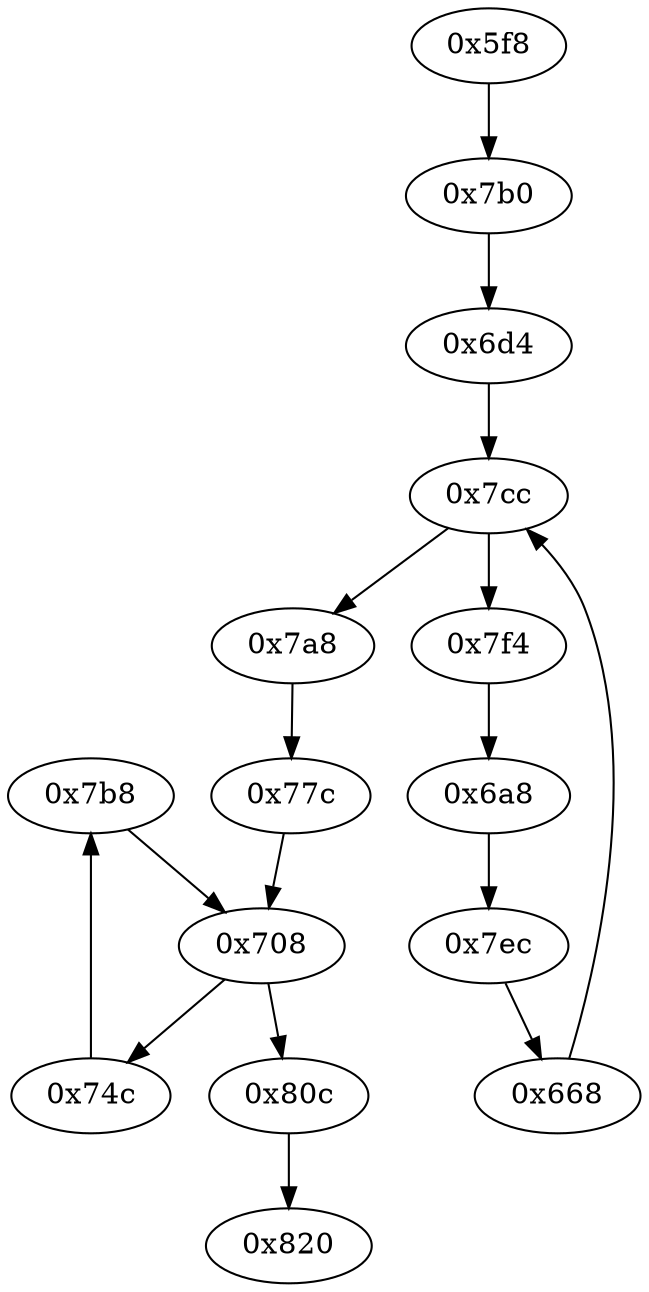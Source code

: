 strict digraph "" {
	"0x7b8"	 [opcode="[u'ldr', u'ldr', u'add', u'mov', u'b']"];
	"0x708"	 [opcode="[u'ldr', u'str', u'str', u'ldr', u'ldrb', u'ldr', u'ldr', u'ldr', u'cmp', u'mov', u'b']"];
	"0x7b8" -> "0x708";
	"0x820"	 [opcode="[u'mov', u'sub', u'pop']"];
	"0x77c"	 [opcode="[u'ldr', u'mov', u'mov', u'b']"];
	"0x77c" -> "0x708";
	"0x668"	 [opcode="[u'ldr', u'ldr', u'mov', u'b']"];
	"0x7cc"	 [opcode="[u'str', u'str', u'ldr', u'ldr', u'ldr', u'cmp', u'mov', u'b']"];
	"0x668" -> "0x7cc";
	"0x74c"	 [opcode="[u'ldr', u'ldr', u'add', u'str', u'ldr', u'b']"];
	"0x708" -> "0x74c";
	"0x80c"	 [opcode="[u'ldr', u'mov', u'bl', u'ldr', u'b']"];
	"0x708" -> "0x80c";
	"0x7f4"	 [opcode="[u'ldr', u'ldr', u'add', u'str', u'ldr', u'b']"];
	"0x7cc" -> "0x7f4";
	"0x7a8"	 [opcode="[u'ldr', u'b']"];
	"0x7cc" -> "0x7a8";
	"0x74c" -> "0x7b8";
	"0x6a8"	 [opcode="[u'ldr', u'add', u'str', u'ldr', u'b']"];
	"0x7f4" -> "0x6a8";
	"0x5f8"	 [opcode="[u'push', u'add', u'sub', u'str', u'ldr', u'ldr', u'ldr', u'ldr', u'add', u'b']"];
	"0x7b0"	 [opcode="[u'ldr', u'b']"];
	"0x5f8" -> "0x7b0";
	"0x80c" -> "0x820";
	"0x6d4"	 [opcode="[u'mov', u'mov', u'mov', u'b']"];
	"0x7b0" -> "0x6d4";
	"0x7a8" -> "0x77c";
	"0x6d4" -> "0x7cc";
	"0x7ec"	 [opcode="[u'ldr', u'b']"];
	"0x6a8" -> "0x7ec";
	"0x7ec" -> "0x668";
}
